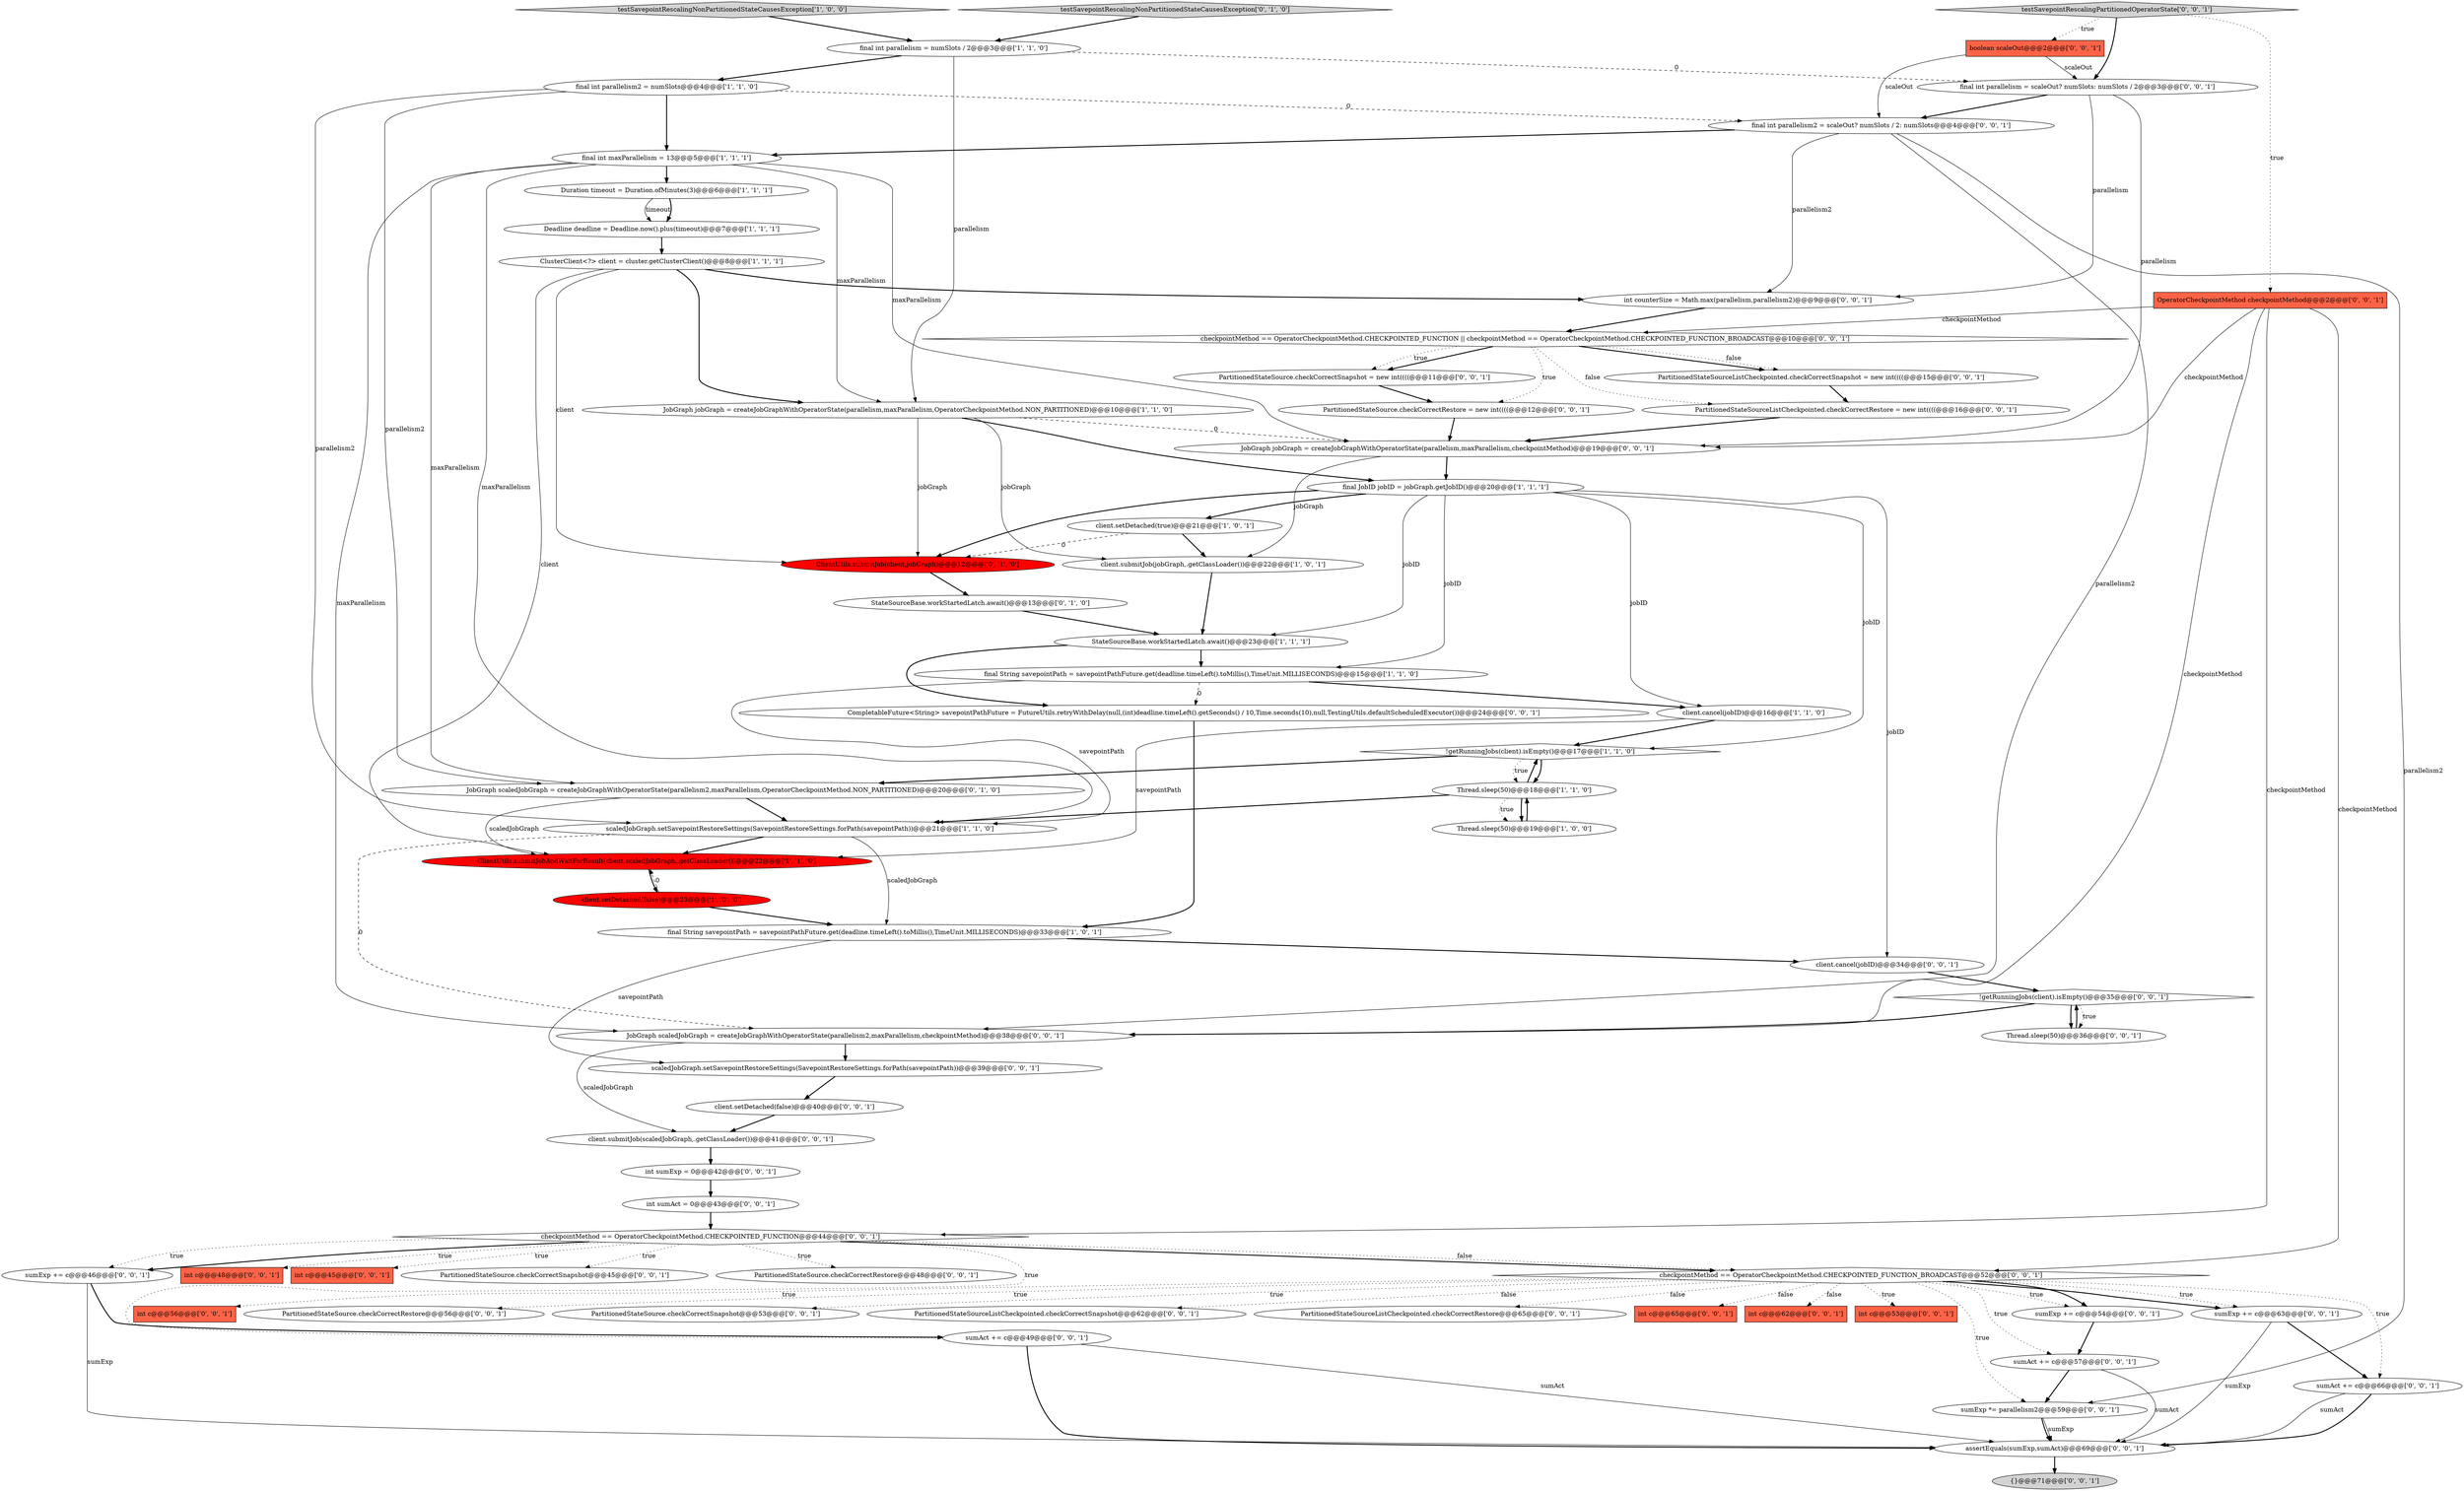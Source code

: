 digraph {
39 [style = filled, label = "JobGraph scaledJobGraph = createJobGraphWithOperatorState(parallelism2,maxParallelism,checkpointMethod)@@@38@@@['0', '0', '1']", fillcolor = white, shape = ellipse image = "AAA0AAABBB3BBB"];
46 [style = filled, label = "CompletableFuture<String> savepointPathFuture = FutureUtils.retryWithDelay(null,(int)deadline.timeLeft().getSeconds() / 10,Time.seconds(10),null,TestingUtils.defaultScheduledExecutor())@@@24@@@['0', '0', '1']", fillcolor = white, shape = ellipse image = "AAA0AAABBB3BBB"];
49 [style = filled, label = "checkpointMethod == OperatorCheckpointMethod.CHECKPOINTED_FUNCTION_BROADCAST@@@52@@@['0', '0', '1']", fillcolor = white, shape = diamond image = "AAA0AAABBB3BBB"];
41 [style = filled, label = "OperatorCheckpointMethod checkpointMethod@@@2@@@['0', '0', '1']", fillcolor = tomato, shape = box image = "AAA0AAABBB3BBB"];
21 [style = filled, label = "testSavepointRescalingNonPartitionedStateCausesException['0', '1', '0']", fillcolor = lightgray, shape = diamond image = "AAA0AAABBB2BBB"];
51 [style = filled, label = "sumAct += c@@@57@@@['0', '0', '1']", fillcolor = white, shape = ellipse image = "AAA0AAABBB3BBB"];
30 [style = filled, label = "sumAct += c@@@66@@@['0', '0', '1']", fillcolor = white, shape = ellipse image = "AAA0AAABBB3BBB"];
8 [style = filled, label = "final String savepointPath = savepointPathFuture.get(deadline.timeLeft().toMillis(),TimeUnit.MILLISECONDS)@@@33@@@['1', '0', '1']", fillcolor = white, shape = ellipse image = "AAA0AAABBB1BBB"];
38 [style = filled, label = "sumExp *= parallelism2@@@59@@@['0', '0', '1']", fillcolor = white, shape = ellipse image = "AAA0AAABBB3BBB"];
59 [style = filled, label = "testSavepointRescalingPartitionedOperatorState['0', '0', '1']", fillcolor = lightgray, shape = diamond image = "AAA0AAABBB3BBB"];
25 [style = filled, label = "int sumExp = 0@@@42@@@['0', '0', '1']", fillcolor = white, shape = ellipse image = "AAA0AAABBB3BBB"];
61 [style = filled, label = "int c@@@56@@@['0', '0', '1']", fillcolor = tomato, shape = box image = "AAA0AAABBB3BBB"];
2 [style = filled, label = "client.setDetached(true)@@@21@@@['1', '0', '1']", fillcolor = white, shape = ellipse image = "AAA0AAABBB1BBB"];
44 [style = filled, label = "client.submitJob(scaledJobGraph,.getClassLoader())@@@41@@@['0', '0', '1']", fillcolor = white, shape = ellipse image = "AAA0AAABBB3BBB"];
0 [style = filled, label = "scaledJobGraph.setSavepointRestoreSettings(SavepointRestoreSettings.forPath(savepointPath))@@@21@@@['1', '1', '0']", fillcolor = white, shape = ellipse image = "AAA0AAABBB1BBB"];
43 [style = filled, label = "assertEquals(sumExp,sumAct)@@@69@@@['0', '0', '1']", fillcolor = white, shape = ellipse image = "AAA0AAABBB3BBB"];
26 [style = filled, label = "PartitionedStateSource.checkCorrectRestore@@@56@@@['0', '0', '1']", fillcolor = white, shape = ellipse image = "AAA0AAABBB3BBB"];
40 [style = filled, label = "sumExp += c@@@63@@@['0', '0', '1']", fillcolor = white, shape = ellipse image = "AAA0AAABBB3BBB"];
54 [style = filled, label = "client.setDetached(false)@@@40@@@['0', '0', '1']", fillcolor = white, shape = ellipse image = "AAA0AAABBB3BBB"];
16 [style = filled, label = "Thread.sleep(50)@@@18@@@['1', '1', '0']", fillcolor = white, shape = ellipse image = "AAA0AAABBB1BBB"];
14 [style = filled, label = "client.setDetached(false)@@@23@@@['1', '0', '0']", fillcolor = red, shape = ellipse image = "AAA1AAABBB1BBB"];
33 [style = filled, label = "PartitionedStateSource.checkCorrectSnapshot@@@53@@@['0', '0', '1']", fillcolor = white, shape = ellipse image = "AAA0AAABBB3BBB"];
36 [style = filled, label = "int c@@@48@@@['0', '0', '1']", fillcolor = tomato, shape = box image = "AAA0AAABBB3BBB"];
57 [style = filled, label = "PartitionedStateSource.checkCorrectSnapshot = new int((((@@@11@@@['0', '0', '1']", fillcolor = white, shape = ellipse image = "AAA0AAABBB3BBB"];
4 [style = filled, label = "testSavepointRescalingNonPartitionedStateCausesException['1', '0', '0']", fillcolor = lightgray, shape = diamond image = "AAA0AAABBB1BBB"];
27 [style = filled, label = "PartitionedStateSourceListCheckpointed.checkCorrectSnapshot@@@62@@@['0', '0', '1']", fillcolor = white, shape = ellipse image = "AAA0AAABBB3BBB"];
67 [style = filled, label = "PartitionedStateSourceListCheckpointed.checkCorrectRestore@@@65@@@['0', '0', '1']", fillcolor = white, shape = ellipse image = "AAA0AAABBB3BBB"];
48 [style = filled, label = "int c@@@65@@@['0', '0', '1']", fillcolor = tomato, shape = box image = "AAA0AAABBB3BBB"];
63 [style = filled, label = "int sumAct = 0@@@43@@@['0', '0', '1']", fillcolor = white, shape = ellipse image = "AAA0AAABBB3BBB"];
18 [style = filled, label = "client.submitJob(jobGraph,.getClassLoader())@@@22@@@['1', '0', '1']", fillcolor = white, shape = ellipse image = "AAA0AAABBB1BBB"];
37 [style = filled, label = "int c@@@45@@@['0', '0', '1']", fillcolor = tomato, shape = box image = "AAA0AAABBB3BBB"];
68 [style = filled, label = "checkpointMethod == OperatorCheckpointMethod.CHECKPOINTED_FUNCTION@@@44@@@['0', '0', '1']", fillcolor = white, shape = diamond image = "AAA0AAABBB3BBB"];
5 [style = filled, label = "client.cancel(jobID)@@@16@@@['1', '1', '0']", fillcolor = white, shape = ellipse image = "AAA0AAABBB1BBB"];
10 [style = filled, label = "StateSourceBase.workStartedLatch.await()@@@23@@@['1', '1', '1']", fillcolor = white, shape = ellipse image = "AAA0AAABBB1BBB"];
34 [style = filled, label = "{}@@@71@@@['0', '0', '1']", fillcolor = lightgray, shape = ellipse image = "AAA0AAABBB3BBB"];
45 [style = filled, label = "client.cancel(jobID)@@@34@@@['0', '0', '1']", fillcolor = white, shape = ellipse image = "AAA0AAABBB3BBB"];
6 [style = filled, label = "final int parallelism = numSlots / 2@@@3@@@['1', '1', '0']", fillcolor = white, shape = ellipse image = "AAA0AAABBB1BBB"];
11 [style = filled, label = "Duration timeout = Duration.ofMinutes(3)@@@6@@@['1', '1', '1']", fillcolor = white, shape = ellipse image = "AAA0AAABBB1BBB"];
13 [style = filled, label = "Thread.sleep(50)@@@19@@@['1', '0', '0']", fillcolor = white, shape = ellipse image = "AAA0AAABBB1BBB"];
22 [style = filled, label = "JobGraph scaledJobGraph = createJobGraphWithOperatorState(parallelism2,maxParallelism,OperatorCheckpointMethod.NON_PARTITIONED)@@@20@@@['0', '1', '0']", fillcolor = white, shape = ellipse image = "AAA0AAABBB2BBB"];
7 [style = filled, label = "ClusterClient<?> client = cluster.getClusterClient()@@@8@@@['1', '1', '1']", fillcolor = white, shape = ellipse image = "AAA0AAABBB1BBB"];
55 [style = filled, label = "int counterSize = Math.max(parallelism,parallelism2)@@@9@@@['0', '0', '1']", fillcolor = white, shape = ellipse image = "AAA0AAABBB3BBB"];
52 [style = filled, label = "sumExp += c@@@46@@@['0', '0', '1']", fillcolor = white, shape = ellipse image = "AAA0AAABBB3BBB"];
17 [style = filled, label = "final JobID jobID = jobGraph.getJobID()@@@20@@@['1', '1', '1']", fillcolor = white, shape = ellipse image = "AAA0AAABBB1BBB"];
23 [style = filled, label = "ClientUtils.submitJob(client,jobGraph)@@@12@@@['0', '1', '0']", fillcolor = red, shape = ellipse image = "AAA1AAABBB2BBB"];
35 [style = filled, label = "sumExp += c@@@54@@@['0', '0', '1']", fillcolor = white, shape = ellipse image = "AAA0AAABBB3BBB"];
58 [style = filled, label = "final int parallelism2 = scaleOut? numSlots / 2: numSlots@@@4@@@['0', '0', '1']", fillcolor = white, shape = ellipse image = "AAA0AAABBB3BBB"];
24 [style = filled, label = "StateSourceBase.workStartedLatch.await()@@@13@@@['0', '1', '0']", fillcolor = white, shape = ellipse image = "AAA0AAABBB2BBB"];
1 [style = filled, label = "ClientUtils.submitJobAndWaitForResult(client,scaledJobGraph,.getClassLoader())@@@22@@@['1', '1', '0']", fillcolor = red, shape = ellipse image = "AAA1AAABBB1BBB"];
9 [style = filled, label = "final int parallelism2 = numSlots@@@4@@@['1', '1', '0']", fillcolor = white, shape = ellipse image = "AAA0AAABBB1BBB"];
15 [style = filled, label = "JobGraph jobGraph = createJobGraphWithOperatorState(parallelism,maxParallelism,OperatorCheckpointMethod.NON_PARTITIONED)@@@10@@@['1', '1', '0']", fillcolor = white, shape = ellipse image = "AAA0AAABBB1BBB"];
62 [style = filled, label = "PartitionedStateSourceListCheckpointed.checkCorrectRestore = new int((((@@@16@@@['0', '0', '1']", fillcolor = white, shape = ellipse image = "AAA0AAABBB3BBB"];
32 [style = filled, label = "PartitionedStateSource.checkCorrectRestore = new int((((@@@12@@@['0', '0', '1']", fillcolor = white, shape = ellipse image = "AAA0AAABBB3BBB"];
31 [style = filled, label = "PartitionedStateSource.checkCorrectSnapshot@@@45@@@['0', '0', '1']", fillcolor = white, shape = ellipse image = "AAA0AAABBB3BBB"];
64 [style = filled, label = "checkpointMethod == OperatorCheckpointMethod.CHECKPOINTED_FUNCTION || checkpointMethod == OperatorCheckpointMethod.CHECKPOINTED_FUNCTION_BROADCAST@@@10@@@['0', '0', '1']", fillcolor = white, shape = diamond image = "AAA0AAABBB3BBB"];
28 [style = filled, label = "final int parallelism = scaleOut? numSlots: numSlots / 2@@@3@@@['0', '0', '1']", fillcolor = white, shape = ellipse image = "AAA0AAABBB3BBB"];
50 [style = filled, label = "boolean scaleOut@@@2@@@['0', '0', '1']", fillcolor = tomato, shape = box image = "AAA0AAABBB3BBB"];
53 [style = filled, label = "Thread.sleep(50)@@@36@@@['0', '0', '1']", fillcolor = white, shape = ellipse image = "AAA0AAABBB3BBB"];
56 [style = filled, label = "PartitionedStateSource.checkCorrectRestore@@@48@@@['0', '0', '1']", fillcolor = white, shape = ellipse image = "AAA0AAABBB3BBB"];
42 [style = filled, label = "PartitionedStateSourceListCheckpointed.checkCorrectSnapshot = new int((((@@@15@@@['0', '0', '1']", fillcolor = white, shape = ellipse image = "AAA0AAABBB3BBB"];
60 [style = filled, label = "scaledJobGraph.setSavepointRestoreSettings(SavepointRestoreSettings.forPath(savepointPath))@@@39@@@['0', '0', '1']", fillcolor = white, shape = ellipse image = "AAA0AAABBB3BBB"];
12 [style = filled, label = "!getRunningJobs(client).isEmpty()@@@17@@@['1', '1', '0']", fillcolor = white, shape = diamond image = "AAA0AAABBB1BBB"];
65 [style = filled, label = "!getRunningJobs(client).isEmpty()@@@35@@@['0', '0', '1']", fillcolor = white, shape = diamond image = "AAA0AAABBB3BBB"];
69 [style = filled, label = "int c@@@62@@@['0', '0', '1']", fillcolor = tomato, shape = box image = "AAA0AAABBB3BBB"];
29 [style = filled, label = "int c@@@53@@@['0', '0', '1']", fillcolor = tomato, shape = box image = "AAA0AAABBB3BBB"];
66 [style = filled, label = "sumAct += c@@@49@@@['0', '0', '1']", fillcolor = white, shape = ellipse image = "AAA0AAABBB3BBB"];
19 [style = filled, label = "final int maxParallelism = 13@@@5@@@['1', '1', '1']", fillcolor = white, shape = ellipse image = "AAA0AAABBB1BBB"];
47 [style = filled, label = "JobGraph jobGraph = createJobGraphWithOperatorState(parallelism,maxParallelism,checkpointMethod)@@@19@@@['0', '0', '1']", fillcolor = white, shape = ellipse image = "AAA0AAABBB3BBB"];
3 [style = filled, label = "final String savepointPath = savepointPathFuture.get(deadline.timeLeft().toMillis(),TimeUnit.MILLISECONDS)@@@15@@@['1', '1', '0']", fillcolor = white, shape = ellipse image = "AAA0AAABBB1BBB"];
20 [style = filled, label = "Deadline deadline = Deadline.now().plus(timeout)@@@7@@@['1', '1', '1']", fillcolor = white, shape = ellipse image = "AAA0AAABBB1BBB"];
19->22 [style = solid, label="maxParallelism"];
39->44 [style = solid, label="scaledJobGraph"];
16->0 [style = bold, label=""];
17->3 [style = solid, label="jobID"];
45->65 [style = bold, label=""];
49->48 [style = dotted, label="false"];
16->13 [style = dotted, label="true"];
19->15 [style = solid, label="maxParallelism"];
64->32 [style = dotted, label="true"];
9->0 [style = solid, label="parallelism2"];
19->11 [style = bold, label=""];
68->49 [style = bold, label=""];
17->45 [style = solid, label="jobID"];
65->53 [style = dotted, label="true"];
68->31 [style = dotted, label="true"];
22->1 [style = solid, label="scaledJobGraph"];
64->42 [style = bold, label=""];
25->63 [style = bold, label=""];
39->60 [style = bold, label=""];
15->17 [style = bold, label=""];
3->5 [style = bold, label=""];
22->0 [style = bold, label=""];
51->43 [style = solid, label="sumAct"];
40->43 [style = solid, label="sumExp"];
15->23 [style = solid, label="jobGraph"];
53->65 [style = bold, label=""];
50->28 [style = solid, label="scaleOut"];
50->58 [style = solid, label="scaleOut"];
49->40 [style = dotted, label="true"];
49->67 [style = dotted, label="false"];
6->15 [style = solid, label="parallelism"];
47->18 [style = solid, label="jobGraph"];
58->19 [style = bold, label=""];
55->64 [style = bold, label=""];
49->40 [style = bold, label=""];
12->22 [style = bold, label=""];
24->10 [style = bold, label=""];
19->47 [style = solid, label="maxParallelism"];
14->1 [style = dashed, label="0"];
64->42 [style = dotted, label="false"];
41->49 [style = solid, label="checkpointMethod"];
8->60 [style = solid, label="savepointPath"];
49->30 [style = dotted, label="true"];
17->5 [style = solid, label="jobID"];
2->18 [style = bold, label=""];
7->55 [style = bold, label=""];
19->0 [style = solid, label="maxParallelism"];
13->16 [style = bold, label=""];
68->66 [style = dotted, label="true"];
49->51 [style = dotted, label="true"];
57->32 [style = bold, label=""];
17->2 [style = bold, label=""];
54->44 [style = bold, label=""];
28->55 [style = solid, label="parallelism"];
65->39 [style = bold, label=""];
59->41 [style = dotted, label="true"];
14->8 [style = bold, label=""];
59->28 [style = bold, label=""];
65->53 [style = bold, label=""];
20->7 [style = bold, label=""];
43->34 [style = bold, label=""];
68->52 [style = dotted, label="true"];
64->57 [style = bold, label=""];
35->51 [style = bold, label=""];
7->23 [style = solid, label="client"];
2->23 [style = dashed, label="0"];
60->54 [style = bold, label=""];
64->57 [style = dotted, label="true"];
16->13 [style = bold, label=""];
68->52 [style = bold, label=""];
49->29 [style = dotted, label="true"];
68->56 [style = dotted, label="true"];
49->35 [style = bold, label=""];
30->43 [style = bold, label=""];
19->39 [style = solid, label="maxParallelism"];
52->66 [style = bold, label=""];
3->46 [style = dashed, label="0"];
49->69 [style = dotted, label="false"];
17->23 [style = bold, label=""];
6->28 [style = dashed, label="0"];
3->0 [style = solid, label="savepointPath"];
59->50 [style = dotted, label="true"];
41->39 [style = solid, label="checkpointMethod"];
58->39 [style = solid, label="parallelism2"];
18->10 [style = bold, label=""];
0->1 [style = bold, label=""];
8->45 [style = bold, label=""];
49->33 [style = dotted, label="true"];
46->8 [style = bold, label=""];
30->43 [style = solid, label="sumAct"];
66->43 [style = bold, label=""];
9->19 [style = bold, label=""];
66->43 [style = solid, label="sumAct"];
7->15 [style = bold, label=""];
44->25 [style = bold, label=""];
40->30 [style = bold, label=""];
49->26 [style = dotted, label="true"];
11->20 [style = solid, label="timeout"];
62->47 [style = bold, label=""];
42->62 [style = bold, label=""];
7->1 [style = solid, label="client"];
49->27 [style = dotted, label="false"];
38->43 [style = bold, label=""];
28->58 [style = bold, label=""];
52->43 [style = solid, label="sumExp"];
49->61 [style = dotted, label="true"];
11->20 [style = bold, label=""];
68->36 [style = dotted, label="true"];
41->64 [style = solid, label="checkpointMethod"];
68->37 [style = dotted, label="true"];
5->1 [style = solid, label="savepointPath"];
21->6 [style = bold, label=""];
38->43 [style = solid, label="sumExp"];
4->6 [style = bold, label=""];
15->18 [style = solid, label="jobGraph"];
15->47 [style = dashed, label="0"];
10->46 [style = bold, label=""];
17->10 [style = solid, label="jobID"];
10->3 [style = bold, label=""];
12->16 [style = bold, label=""];
0->39 [style = dashed, label="0"];
23->24 [style = bold, label=""];
58->55 [style = solid, label="parallelism2"];
51->38 [style = bold, label=""];
32->47 [style = bold, label=""];
49->35 [style = dotted, label="true"];
17->12 [style = solid, label="jobID"];
5->12 [style = bold, label=""];
63->68 [style = bold, label=""];
12->16 [style = dotted, label="true"];
41->47 [style = solid, label="checkpointMethod"];
0->8 [style = solid, label="scaledJobGraph"];
41->68 [style = solid, label="checkpointMethod"];
9->58 [style = dashed, label="0"];
58->38 [style = solid, label="parallelism2"];
28->47 [style = solid, label="parallelism"];
68->49 [style = dotted, label="false"];
1->14 [style = bold, label=""];
47->17 [style = bold, label=""];
6->9 [style = bold, label=""];
64->62 [style = dotted, label="false"];
16->12 [style = bold, label=""];
9->22 [style = solid, label="parallelism2"];
49->38 [style = dotted, label="true"];
}
